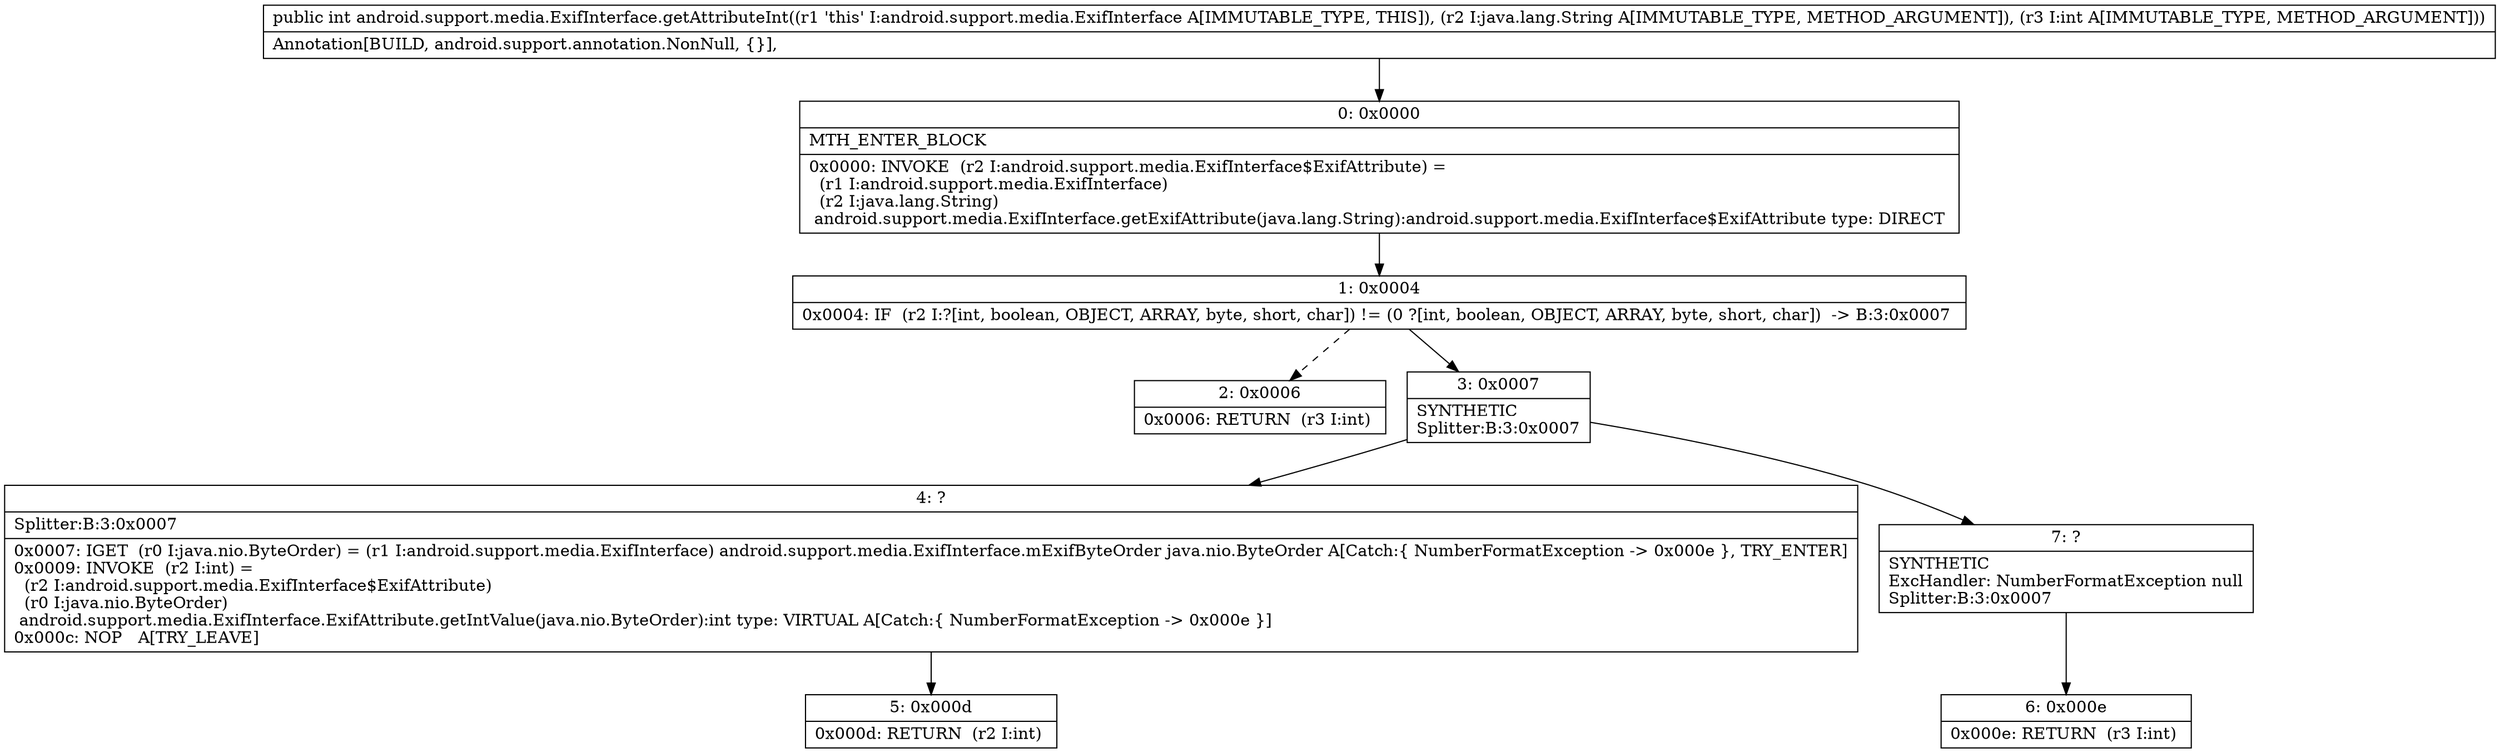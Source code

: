digraph "CFG forandroid.support.media.ExifInterface.getAttributeInt(Ljava\/lang\/String;I)I" {
Node_0 [shape=record,label="{0\:\ 0x0000|MTH_ENTER_BLOCK\l|0x0000: INVOKE  (r2 I:android.support.media.ExifInterface$ExifAttribute) = \l  (r1 I:android.support.media.ExifInterface)\l  (r2 I:java.lang.String)\l android.support.media.ExifInterface.getExifAttribute(java.lang.String):android.support.media.ExifInterface$ExifAttribute type: DIRECT \l}"];
Node_1 [shape=record,label="{1\:\ 0x0004|0x0004: IF  (r2 I:?[int, boolean, OBJECT, ARRAY, byte, short, char]) != (0 ?[int, boolean, OBJECT, ARRAY, byte, short, char])  \-\> B:3:0x0007 \l}"];
Node_2 [shape=record,label="{2\:\ 0x0006|0x0006: RETURN  (r3 I:int) \l}"];
Node_3 [shape=record,label="{3\:\ 0x0007|SYNTHETIC\lSplitter:B:3:0x0007\l}"];
Node_4 [shape=record,label="{4\:\ ?|Splitter:B:3:0x0007\l|0x0007: IGET  (r0 I:java.nio.ByteOrder) = (r1 I:android.support.media.ExifInterface) android.support.media.ExifInterface.mExifByteOrder java.nio.ByteOrder A[Catch:\{ NumberFormatException \-\> 0x000e \}, TRY_ENTER]\l0x0009: INVOKE  (r2 I:int) = \l  (r2 I:android.support.media.ExifInterface$ExifAttribute)\l  (r0 I:java.nio.ByteOrder)\l android.support.media.ExifInterface.ExifAttribute.getIntValue(java.nio.ByteOrder):int type: VIRTUAL A[Catch:\{ NumberFormatException \-\> 0x000e \}]\l0x000c: NOP   A[TRY_LEAVE]\l}"];
Node_5 [shape=record,label="{5\:\ 0x000d|0x000d: RETURN  (r2 I:int) \l}"];
Node_6 [shape=record,label="{6\:\ 0x000e|0x000e: RETURN  (r3 I:int) \l}"];
Node_7 [shape=record,label="{7\:\ ?|SYNTHETIC\lExcHandler: NumberFormatException null\lSplitter:B:3:0x0007\l}"];
MethodNode[shape=record,label="{public int android.support.media.ExifInterface.getAttributeInt((r1 'this' I:android.support.media.ExifInterface A[IMMUTABLE_TYPE, THIS]), (r2 I:java.lang.String A[IMMUTABLE_TYPE, METHOD_ARGUMENT]), (r3 I:int A[IMMUTABLE_TYPE, METHOD_ARGUMENT]))  | Annotation[BUILD, android.support.annotation.NonNull, \{\}], \l}"];
MethodNode -> Node_0;
Node_0 -> Node_1;
Node_1 -> Node_2[style=dashed];
Node_1 -> Node_3;
Node_3 -> Node_4;
Node_3 -> Node_7;
Node_4 -> Node_5;
Node_7 -> Node_6;
}

